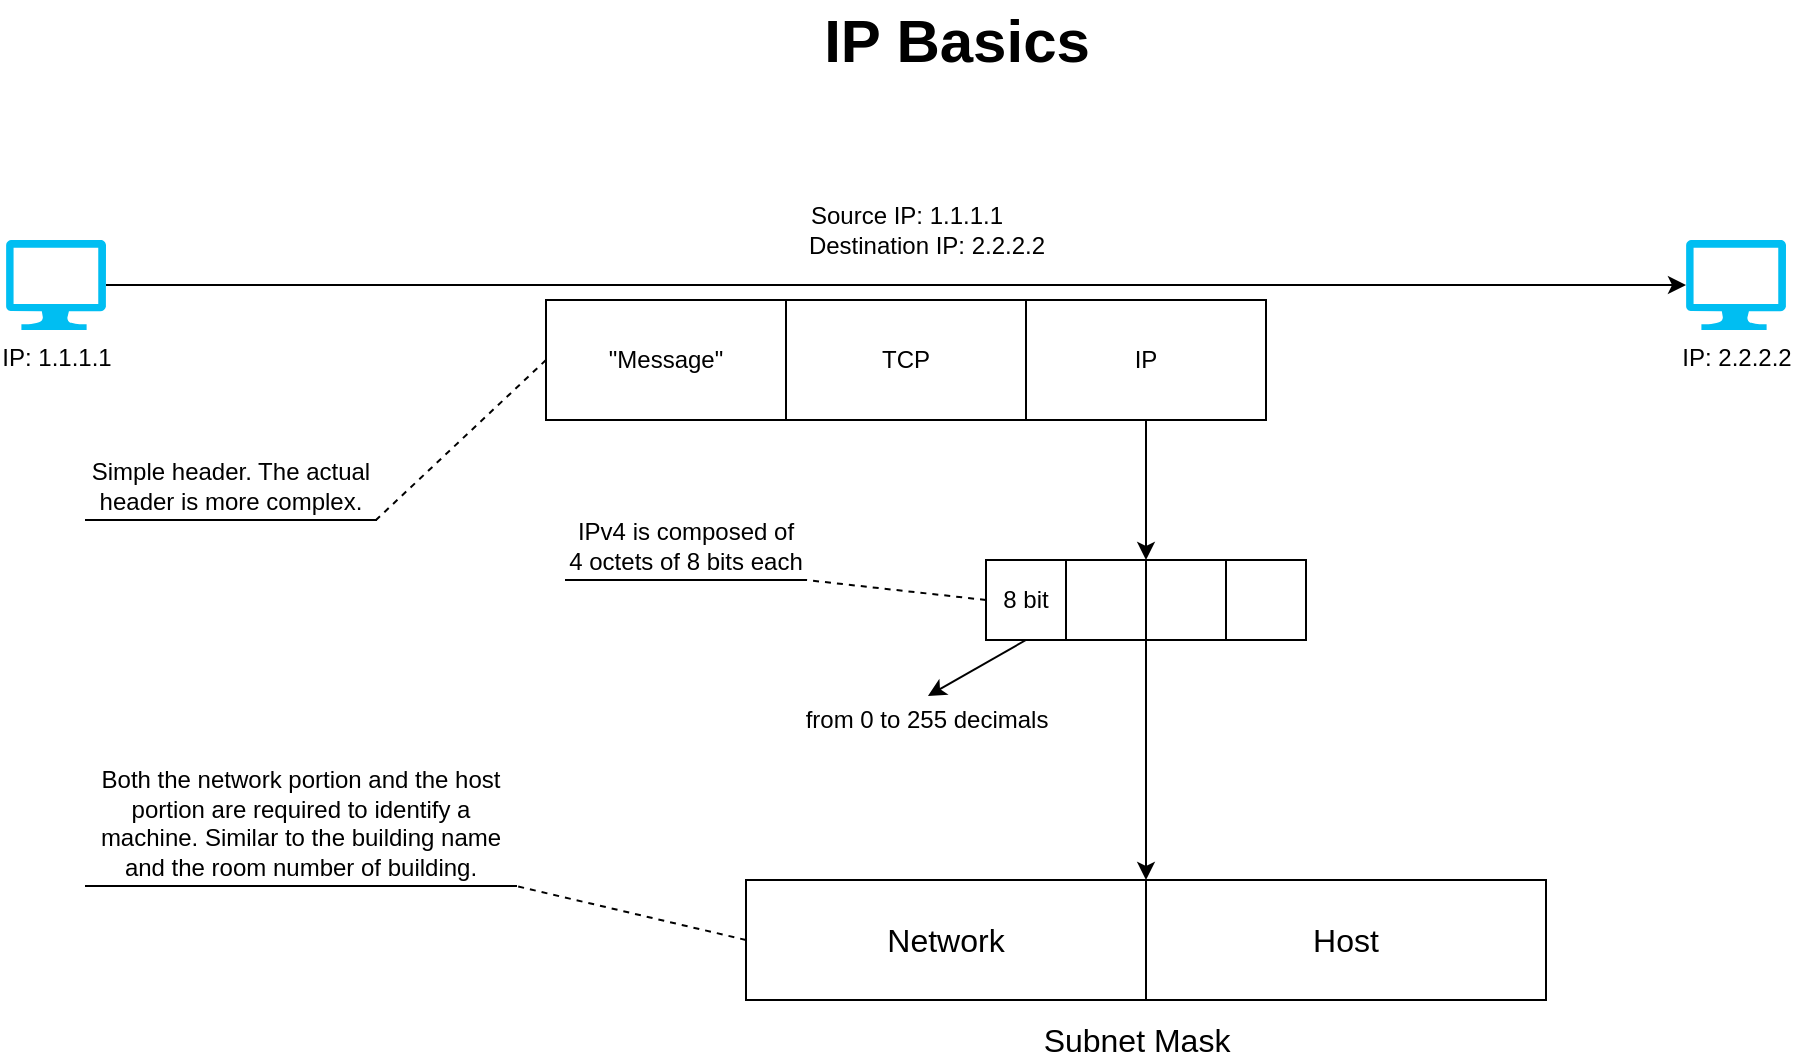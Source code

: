 <mxfile version="12.7.0" type="github">
  <diagram id="FGN42jLm5xySWvS5diSW" name="Page-1">
    <mxGraphModel dx="1422" dy="794" grid="1" gridSize="10" guides="1" tooltips="1" connect="1" arrows="1" fold="1" page="1" pageScale="1" pageWidth="1169" pageHeight="827" math="0" shadow="0">
      <root>
        <mxCell id="0"/>
        <mxCell id="1" parent="0"/>
        <mxCell id="duTAwba3yediUyD9O9m4-1" value="IP: 1.1.1.1" style="verticalLabelPosition=bottom;html=1;verticalAlign=top;align=center;strokeColor=none;fillColor=#00BEF2;shape=mxgraph.azure.computer;pointerEvents=1;" parent="1" vertex="1">
          <mxGeometry x="130" y="140" width="50" height="45" as="geometry"/>
        </mxCell>
        <mxCell id="duTAwba3yediUyD9O9m4-2" value="IP: 2.2.2.2" style="verticalLabelPosition=bottom;html=1;verticalAlign=top;align=center;strokeColor=none;fillColor=#00BEF2;shape=mxgraph.azure.computer;pointerEvents=1;" parent="1" vertex="1">
          <mxGeometry x="970" y="140" width="50" height="45" as="geometry"/>
        </mxCell>
        <mxCell id="duTAwba3yediUyD9O9m4-3" value="&quot;Message&quot;" style="rounded=0;whiteSpace=wrap;html=1;" parent="1" vertex="1">
          <mxGeometry x="400" y="170" width="120" height="60" as="geometry"/>
        </mxCell>
        <mxCell id="duTAwba3yediUyD9O9m4-4" value="TCP" style="rounded=0;whiteSpace=wrap;html=1;" parent="1" vertex="1">
          <mxGeometry x="520" y="170" width="120" height="60" as="geometry"/>
        </mxCell>
        <mxCell id="duTAwba3yediUyD9O9m4-5" value="IP" style="rounded=0;whiteSpace=wrap;html=1;" parent="1" vertex="1">
          <mxGeometry x="640" y="170" width="120" height="60" as="geometry"/>
        </mxCell>
        <mxCell id="duTAwba3yediUyD9O9m4-6" value="" style="endArrow=classic;html=1;exitX=1;exitY=0.5;exitDx=0;exitDy=0;exitPerimeter=0;" parent="1" source="duTAwba3yediUyD9O9m4-1" target="duTAwba3yediUyD9O9m4-2" edge="1">
          <mxGeometry width="50" height="50" relative="1" as="geometry">
            <mxPoint x="310" y="200" as="sourcePoint"/>
            <mxPoint x="360" y="150" as="targetPoint"/>
          </mxGeometry>
        </mxCell>
        <mxCell id="duTAwba3yediUyD9O9m4-7" value="Source IP: 1.1.1.1&lt;br&gt;&amp;nbsp; &amp;nbsp; &amp;nbsp; &amp;nbsp;Destination IP: 2.2.2.2&amp;nbsp;" style="text;html=1;align=center;verticalAlign=middle;resizable=0;points=[];autosize=1;" parent="1" vertex="1">
          <mxGeometry x="500" y="120" width="160" height="30" as="geometry"/>
        </mxCell>
        <mxCell id="UV2nL4h3C2CCb3RbbrpQ-2" value="8 bit" style="whiteSpace=wrap;html=1;aspect=fixed;" vertex="1" parent="1">
          <mxGeometry x="620" y="300" width="40" height="40" as="geometry"/>
        </mxCell>
        <mxCell id="UV2nL4h3C2CCb3RbbrpQ-3" value="" style="whiteSpace=wrap;html=1;aspect=fixed;" vertex="1" parent="1">
          <mxGeometry x="660" y="300" width="40" height="40" as="geometry"/>
        </mxCell>
        <mxCell id="UV2nL4h3C2CCb3RbbrpQ-4" value="" style="whiteSpace=wrap;html=1;aspect=fixed;" vertex="1" parent="1">
          <mxGeometry x="700" y="300" width="40" height="40" as="geometry"/>
        </mxCell>
        <mxCell id="UV2nL4h3C2CCb3RbbrpQ-5" value="" style="whiteSpace=wrap;html=1;aspect=fixed;" vertex="1" parent="1">
          <mxGeometry x="740" y="300" width="40" height="40" as="geometry"/>
        </mxCell>
        <mxCell id="UV2nL4h3C2CCb3RbbrpQ-6" value="" style="endArrow=classic;html=1;exitX=0.5;exitY=1;exitDx=0;exitDy=0;entryX=1;entryY=0;entryDx=0;entryDy=0;" edge="1" parent="1" source="duTAwba3yediUyD9O9m4-5" target="UV2nL4h3C2CCb3RbbrpQ-3">
          <mxGeometry width="50" height="50" relative="1" as="geometry">
            <mxPoint x="130" y="560" as="sourcePoint"/>
            <mxPoint x="180" y="510" as="targetPoint"/>
          </mxGeometry>
        </mxCell>
        <mxCell id="UV2nL4h3C2CCb3RbbrpQ-7" value="" style="endArrow=classic;html=1;exitX=0.5;exitY=1;exitDx=0;exitDy=0;entryX=0.507;entryY=-0.1;entryDx=0;entryDy=0;entryPerimeter=0;" edge="1" parent="1" source="UV2nL4h3C2CCb3RbbrpQ-2" target="UV2nL4h3C2CCb3RbbrpQ-11">
          <mxGeometry width="50" height="50" relative="1" as="geometry">
            <mxPoint x="130" y="560" as="sourcePoint"/>
            <mxPoint x="640" y="360" as="targetPoint"/>
          </mxGeometry>
        </mxCell>
        <mxCell id="UV2nL4h3C2CCb3RbbrpQ-9" value="IPv4 is composed of 4 octets of 8 bits each" style="whiteSpace=wrap;html=1;shape=partialRectangle;top=0;left=0;bottom=1;right=0;points=[[0,1],[1,1]];strokeColor=#000000;fillColor=none;align=center;verticalAlign=bottom;routingCenterY=0.5;snapToPoint=1;container=1;recursiveResize=0;autosize=1;treeFolding=1;treeMoving=1;" vertex="1" parent="1">
          <mxGeometry x="410" y="290" width="120" height="20" as="geometry"/>
        </mxCell>
        <mxCell id="UV2nL4h3C2CCb3RbbrpQ-10" value="" style="startArrow=none;endArrow=none;segment=10;strokeColor=#000000;exitX=0;exitY=0.5;exitDx=0;exitDy=0;dashed=1;" edge="1" target="UV2nL4h3C2CCb3RbbrpQ-9" parent="1" source="UV2nL4h3C2CCb3RbbrpQ-2">
          <mxGeometry relative="1" as="geometry">
            <mxPoint x="520" y="420" as="sourcePoint"/>
          </mxGeometry>
        </mxCell>
        <mxCell id="UV2nL4h3C2CCb3RbbrpQ-11" value="from 0 to 255 decimals" style="text;html=1;align=center;verticalAlign=middle;resizable=0;points=[];autosize=1;" vertex="1" parent="1">
          <mxGeometry x="520" y="370" width="140" height="20" as="geometry"/>
        </mxCell>
        <mxCell id="UV2nL4h3C2CCb3RbbrpQ-12" value="Simple header. The actual header is more complex." style="whiteSpace=wrap;html=1;shape=partialRectangle;top=0;left=0;bottom=1;right=0;points=[[0,1],[1,1]];strokeColor=#000000;fillColor=none;align=center;verticalAlign=bottom;routingCenterY=0.5;snapToPoint=1;container=1;recursiveResize=0;autosize=1;treeFolding=1;treeMoving=1;" vertex="1" parent="1">
          <mxGeometry x="170" y="260" width="145" height="20" as="geometry"/>
        </mxCell>
        <mxCell id="UV2nL4h3C2CCb3RbbrpQ-13" value="" style="startArrow=none;endArrow=none;segment=10;strokeColor=#000000;exitX=0;exitY=0.5;exitDx=0;exitDy=0;dashed=1;" edge="1" parent="1" target="UV2nL4h3C2CCb3RbbrpQ-12" source="duTAwba3yediUyD9O9m4-3">
          <mxGeometry relative="1" as="geometry">
            <mxPoint x="360" y="340" as="sourcePoint"/>
          </mxGeometry>
        </mxCell>
        <mxCell id="UV2nL4h3C2CCb3RbbrpQ-14" value="IP Basics" style="text;html=1;align=center;verticalAlign=middle;resizable=0;points=[];autosize=1;fontSize=30;fontStyle=1" vertex="1" parent="1">
          <mxGeometry x="530" y="20" width="150" height="40" as="geometry"/>
        </mxCell>
        <mxCell id="UV2nL4h3C2CCb3RbbrpQ-15" value="&lt;font style=&quot;font-size: 16px;&quot;&gt;Network&lt;/font&gt;" style="rounded=0;whiteSpace=wrap;html=1;fontSize=16;" vertex="1" parent="1">
          <mxGeometry x="500" y="460" width="200" height="60" as="geometry"/>
        </mxCell>
        <mxCell id="UV2nL4h3C2CCb3RbbrpQ-18" value="Host" style="rounded=0;whiteSpace=wrap;html=1;fontSize=16;" vertex="1" parent="1">
          <mxGeometry x="700" y="460" width="200" height="60" as="geometry"/>
        </mxCell>
        <mxCell id="UV2nL4h3C2CCb3RbbrpQ-19" value="Subnet Mask" style="text;html=1;align=center;verticalAlign=middle;resizable=0;points=[];autosize=1;fontSize=16;" vertex="1" parent="1">
          <mxGeometry x="640" y="530" width="110" height="20" as="geometry"/>
        </mxCell>
        <mxCell id="UV2nL4h3C2CCb3RbbrpQ-20" value="" style="endArrow=classic;html=1;exitX=0;exitY=1;exitDx=0;exitDy=0;entryX=0;entryY=0;entryDx=0;entryDy=0;" edge="1" parent="1" source="UV2nL4h3C2CCb3RbbrpQ-4" target="UV2nL4h3C2CCb3RbbrpQ-18">
          <mxGeometry width="50" height="50" relative="1" as="geometry">
            <mxPoint x="710" y="240" as="sourcePoint"/>
            <mxPoint x="710" y="310" as="targetPoint"/>
          </mxGeometry>
        </mxCell>
        <mxCell id="UV2nL4h3C2CCb3RbbrpQ-21" value="Both the network portion and the host portion are required to identify a machine. Similar to the building name and the room number of building." style="whiteSpace=wrap;html=1;shape=partialRectangle;top=0;left=0;bottom=1;right=0;points=[[0,1],[1,1]];strokeColor=#000000;fillColor=none;align=center;verticalAlign=bottom;routingCenterY=0.5;snapToPoint=1;container=1;recursiveResize=0;autosize=1;treeFolding=1;treeMoving=1;" vertex="1" parent="1">
          <mxGeometry x="170" y="403" width="215" height="60" as="geometry"/>
        </mxCell>
        <mxCell id="UV2nL4h3C2CCb3RbbrpQ-22" value="" style="startArrow=none;endArrow=none;segment=10;strokeColor=#000000;exitX=0;exitY=0.5;exitDx=0;exitDy=0;dashed=1;" edge="1" parent="1" target="UV2nL4h3C2CCb3RbbrpQ-21" source="UV2nL4h3C2CCb3RbbrpQ-15">
          <mxGeometry relative="1" as="geometry">
            <mxPoint x="430" y="550" as="sourcePoint"/>
          </mxGeometry>
        </mxCell>
      </root>
    </mxGraphModel>
  </diagram>
</mxfile>
